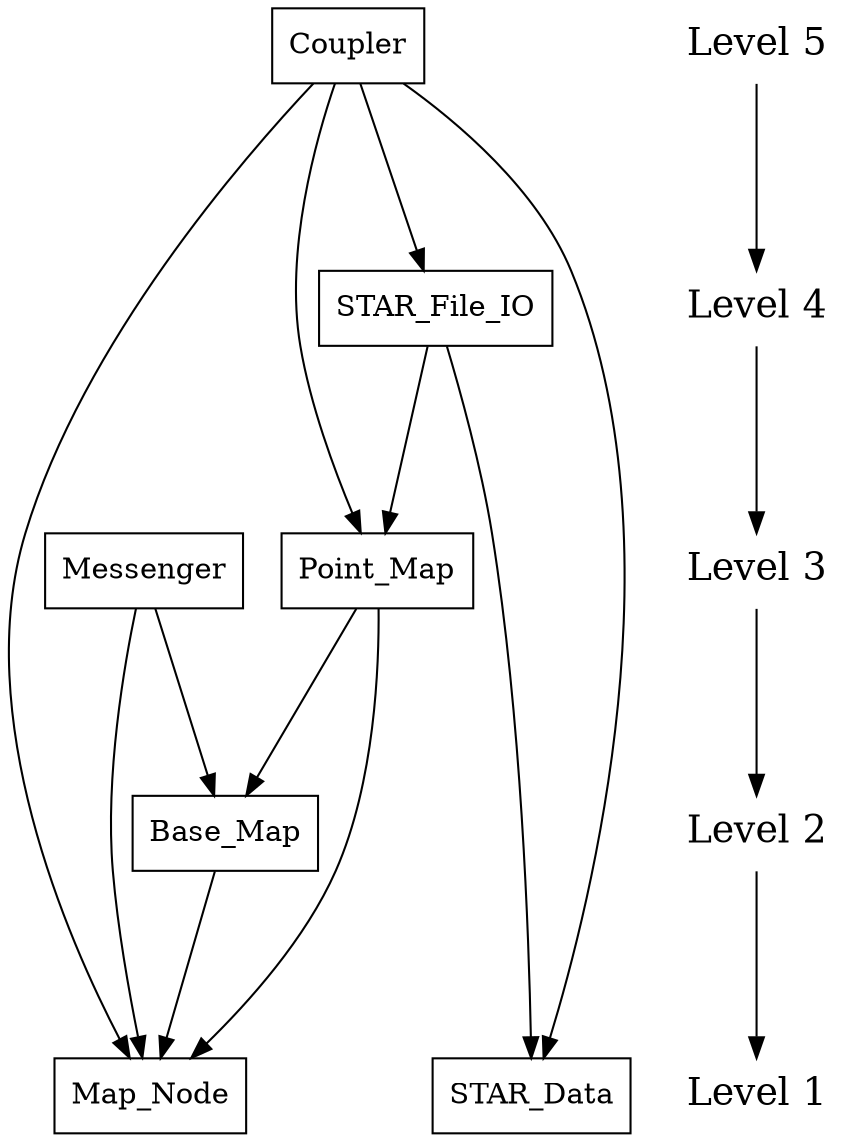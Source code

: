digraph coupler_package_level {
    /* graph attributes */
    center=1;
    size="8,14";
    ranksep=1.25;

    /* nodes */
    node0 [shape=box, label="Base_Map"];
    node1 [shape=box, label="Point_Map"];
    node2 [shape=box, label="Map_Node"];
    node3 [shape=box, label="STAR_File_IO"];
    node4 [shape=box, label="Coupler"];
    node5 [shape=box, label="Messenger"];
    node6 [shape=box, label="STAR_Data"];

    /* level dependencies */
    node0 -> { node2 };
    node1 -> { node2  node2  node0 };
    node2 -> {};
    node3 -> { node6  node1 };
    node4 -> { node3  node6  node2  node1 };
    node5 -> { node0  node2 };
    node6 -> {};

    /* Levels */
    l5 [shape=plaintext, label="Level 5", fontsize=18];
    l4 [shape=plaintext, label="Level 4", fontsize=18];
    l3 [shape=plaintext, label="Level 3", fontsize=18];
    l2 [shape=plaintext, label="Level 2", fontsize=18];
    l1 [shape=plaintext, label="Level 1", fontsize=18];

    l5 -> l4 -> l3 -> l2 -> l1

    {rank=same; l1 node2 node6};
    {rank=same; l2 node0};
    {rank=same; l3 node1 node5};
    {rank=same; l4 node3};
    {rank=same; l5 node4};

}